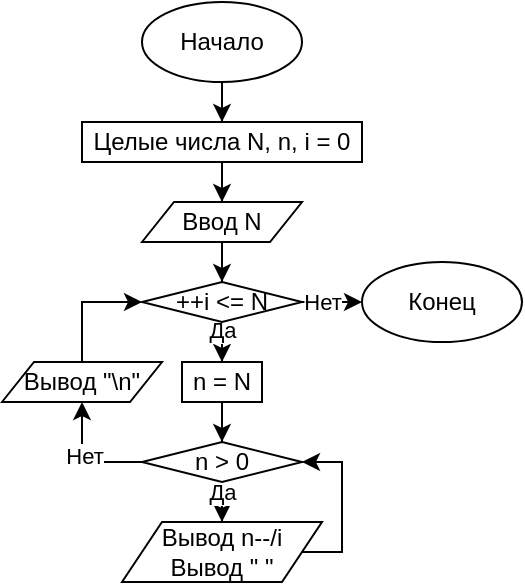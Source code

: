 <mxfile version="13.1.14" type="device"><diagram id="Hsi1N0cberL_-BoPGEi5" name="Page-1"><mxGraphModel dx="635" dy="281" grid="1" gridSize="10" guides="1" tooltips="1" connect="1" arrows="1" fold="1" page="1" pageScale="1" pageWidth="850" pageHeight="1100" math="0" shadow="0"><root><mxCell id="0"/><mxCell id="1" parent="0"/><mxCell id="LDhQOHuRyV1jIk14AgpL-7" style="edgeStyle=orthogonalEdgeStyle;rounded=0;orthogonalLoop=1;jettySize=auto;html=1;entryX=0.5;entryY=0;entryDx=0;entryDy=0;" edge="1" parent="1" source="LDhQOHuRyV1jIk14AgpL-1" target="LDhQOHuRyV1jIk14AgpL-6"><mxGeometry relative="1" as="geometry"/></mxCell><mxCell id="LDhQOHuRyV1jIk14AgpL-1" value="Начало" style="ellipse;whiteSpace=wrap;html=1;" vertex="1" parent="1"><mxGeometry x="200" y="80" width="80" height="40" as="geometry"/></mxCell><mxCell id="LDhQOHuRyV1jIk14AgpL-13" style="edgeStyle=orthogonalEdgeStyle;rounded=0;orthogonalLoop=1;jettySize=auto;html=1;" edge="1" parent="1" source="LDhQOHuRyV1jIk14AgpL-6" target="LDhQOHuRyV1jIk14AgpL-12"><mxGeometry relative="1" as="geometry"/></mxCell><mxCell id="LDhQOHuRyV1jIk14AgpL-6" value="Целые числа&amp;nbsp;N, n, i = 0" style="rounded=0;whiteSpace=wrap;html=1;" vertex="1" parent="1"><mxGeometry x="170" y="140" width="140" height="20" as="geometry"/></mxCell><mxCell id="LDhQOHuRyV1jIk14AgpL-86" style="edgeStyle=orthogonalEdgeStyle;rounded=0;orthogonalLoop=1;jettySize=auto;html=1;" edge="1" parent="1" source="LDhQOHuRyV1jIk14AgpL-12" target="LDhQOHuRyV1jIk14AgpL-85"><mxGeometry relative="1" as="geometry"/></mxCell><mxCell id="LDhQOHuRyV1jIk14AgpL-12" value="Ввод N" style="shape=parallelogram;perimeter=parallelogramPerimeter;whiteSpace=wrap;html=1;" vertex="1" parent="1"><mxGeometry x="200" y="180" width="80" height="20" as="geometry"/></mxCell><mxCell id="LDhQOHuRyV1jIk14AgpL-62" value="Конец" style="ellipse;whiteSpace=wrap;html=1;" vertex="1" parent="1"><mxGeometry x="310" y="210" width="80" height="40" as="geometry"/></mxCell><mxCell id="LDhQOHuRyV1jIk14AgpL-94" style="edgeStyle=orthogonalEdgeStyle;rounded=0;orthogonalLoop=1;jettySize=auto;html=1;entryX=0;entryY=0.5;entryDx=0;entryDy=0;" edge="1" parent="1" source="LDhQOHuRyV1jIk14AgpL-85" target="LDhQOHuRyV1jIk14AgpL-62"><mxGeometry relative="1" as="geometry"/></mxCell><mxCell id="LDhQOHuRyV1jIk14AgpL-95" value="Нет" style="edgeLabel;html=1;align=center;verticalAlign=middle;resizable=0;points=[];" vertex="1" connectable="0" parent="LDhQOHuRyV1jIk14AgpL-94"><mxGeometry x="-0.902" relative="1" as="geometry"><mxPoint x="7.58" as="offset"/></mxGeometry></mxCell><mxCell id="LDhQOHuRyV1jIk14AgpL-97" style="edgeStyle=orthogonalEdgeStyle;rounded=0;orthogonalLoop=1;jettySize=auto;html=1;entryX=0.5;entryY=0;entryDx=0;entryDy=0;" edge="1" parent="1" source="LDhQOHuRyV1jIk14AgpL-85" target="LDhQOHuRyV1jIk14AgpL-96"><mxGeometry relative="1" as="geometry"/></mxCell><mxCell id="LDhQOHuRyV1jIk14AgpL-98" value="Да" style="edgeLabel;html=1;align=center;verticalAlign=middle;resizable=0;points=[];" vertex="1" connectable="0" parent="LDhQOHuRyV1jIk14AgpL-97"><mxGeometry x="0.463" relative="1" as="geometry"><mxPoint as="offset"/></mxGeometry></mxCell><mxCell id="LDhQOHuRyV1jIk14AgpL-85" value="++i &amp;lt;= N" style="rhombus;whiteSpace=wrap;html=1;" vertex="1" parent="1"><mxGeometry x="200" y="220" width="80" height="20" as="geometry"/></mxCell><mxCell id="LDhQOHuRyV1jIk14AgpL-100" style="edgeStyle=orthogonalEdgeStyle;rounded=0;orthogonalLoop=1;jettySize=auto;html=1;entryX=0.5;entryY=0;entryDx=0;entryDy=0;" edge="1" parent="1" source="LDhQOHuRyV1jIk14AgpL-96" target="LDhQOHuRyV1jIk14AgpL-99"><mxGeometry relative="1" as="geometry"/></mxCell><mxCell id="LDhQOHuRyV1jIk14AgpL-96" value="n = N" style="rounded=0;whiteSpace=wrap;html=1;" vertex="1" parent="1"><mxGeometry x="220" y="260" width="40" height="20" as="geometry"/></mxCell><mxCell id="LDhQOHuRyV1jIk14AgpL-102" style="edgeStyle=orthogonalEdgeStyle;rounded=0;orthogonalLoop=1;jettySize=auto;html=1;entryX=0.5;entryY=0;entryDx=0;entryDy=0;" edge="1" parent="1" source="LDhQOHuRyV1jIk14AgpL-99" target="LDhQOHuRyV1jIk14AgpL-101"><mxGeometry relative="1" as="geometry"/></mxCell><mxCell id="LDhQOHuRyV1jIk14AgpL-103" value="Да" style="edgeLabel;html=1;align=center;verticalAlign=middle;resizable=0;points=[];" vertex="1" connectable="0" parent="LDhQOHuRyV1jIk14AgpL-102"><mxGeometry x="0.502" relative="1" as="geometry"><mxPoint as="offset"/></mxGeometry></mxCell><mxCell id="LDhQOHuRyV1jIk14AgpL-107" style="edgeStyle=orthogonalEdgeStyle;rounded=0;orthogonalLoop=1;jettySize=auto;html=1;entryX=0.5;entryY=1;entryDx=0;entryDy=0;" edge="1" parent="1" source="LDhQOHuRyV1jIk14AgpL-99" target="LDhQOHuRyV1jIk14AgpL-106"><mxGeometry relative="1" as="geometry"><Array as="points"><mxPoint x="240" y="310"/><mxPoint x="170" y="310"/></Array></mxGeometry></mxCell><mxCell id="LDhQOHuRyV1jIk14AgpL-109" value="Нет" style="edgeLabel;html=1;align=center;verticalAlign=middle;resizable=0;points=[];" vertex="1" connectable="0" parent="LDhQOHuRyV1jIk14AgpL-107"><mxGeometry x="0.113" y="-1" relative="1" as="geometry"><mxPoint as="offset"/></mxGeometry></mxCell><mxCell id="LDhQOHuRyV1jIk14AgpL-99" value="n &amp;gt; 0" style="rhombus;whiteSpace=wrap;html=1;" vertex="1" parent="1"><mxGeometry x="200" y="300" width="80" height="20" as="geometry"/></mxCell><mxCell id="LDhQOHuRyV1jIk14AgpL-110" style="edgeStyle=orthogonalEdgeStyle;rounded=0;orthogonalLoop=1;jettySize=auto;html=1;entryX=1;entryY=0.5;entryDx=0;entryDy=0;" edge="1" parent="1" source="LDhQOHuRyV1jIk14AgpL-101" target="LDhQOHuRyV1jIk14AgpL-99"><mxGeometry relative="1" as="geometry"><Array as="points"><mxPoint x="300" y="355"/><mxPoint x="300" y="310"/></Array></mxGeometry></mxCell><mxCell id="LDhQOHuRyV1jIk14AgpL-101" value="Вывод&amp;nbsp;n--/i&lt;br&gt;Вывод &quot; &quot;" style="shape=parallelogram;perimeter=parallelogramPerimeter;whiteSpace=wrap;html=1;" vertex="1" parent="1"><mxGeometry x="190" y="340" width="100" height="30" as="geometry"/></mxCell><mxCell id="LDhQOHuRyV1jIk14AgpL-108" style="edgeStyle=orthogonalEdgeStyle;rounded=0;orthogonalLoop=1;jettySize=auto;html=1;entryX=0;entryY=0.5;entryDx=0;entryDy=0;" edge="1" parent="1" source="LDhQOHuRyV1jIk14AgpL-106" target="LDhQOHuRyV1jIk14AgpL-85"><mxGeometry relative="1" as="geometry"/></mxCell><mxCell id="LDhQOHuRyV1jIk14AgpL-106" value="Вывод &quot;\n&quot;" style="shape=parallelogram;perimeter=parallelogramPerimeter;whiteSpace=wrap;html=1;" vertex="1" parent="1"><mxGeometry x="130" y="260" width="80" height="20" as="geometry"/></mxCell></root></mxGraphModel></diagram></mxfile>